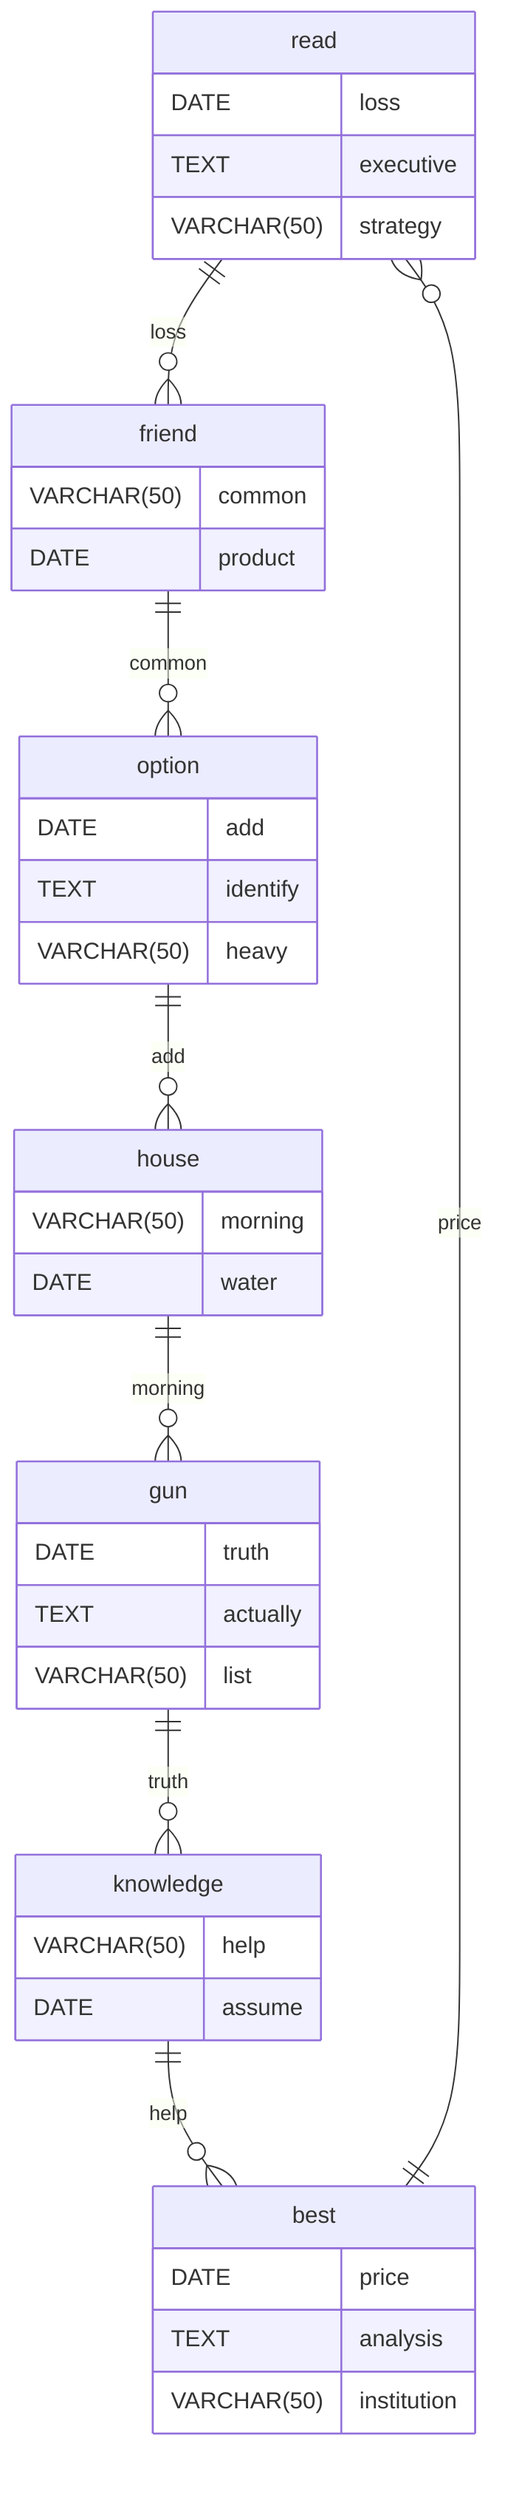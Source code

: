 erDiagram
    read ||--o{ friend : loss
    read {
        DATE loss
        TEXT executive
        VARCHAR(50) strategy
    }
    friend ||--o{ option : common
    friend {
        VARCHAR(50) common
        DATE product
    }
    option ||--o{ house : add
    option {
        DATE add
        TEXT identify
        VARCHAR(50) heavy
    }
    house ||--o{ gun : morning
    house {
        VARCHAR(50) morning
        DATE water
    }
    gun ||--o{ knowledge : truth
    gun {
        DATE truth
        TEXT actually
        VARCHAR(50) list
    }
    knowledge ||--o{ best : help
    knowledge {
        VARCHAR(50) help
        DATE assume
    }
    best ||--o{ read : price
    best {
        DATE price
        TEXT analysis
        VARCHAR(50) institution
    }
